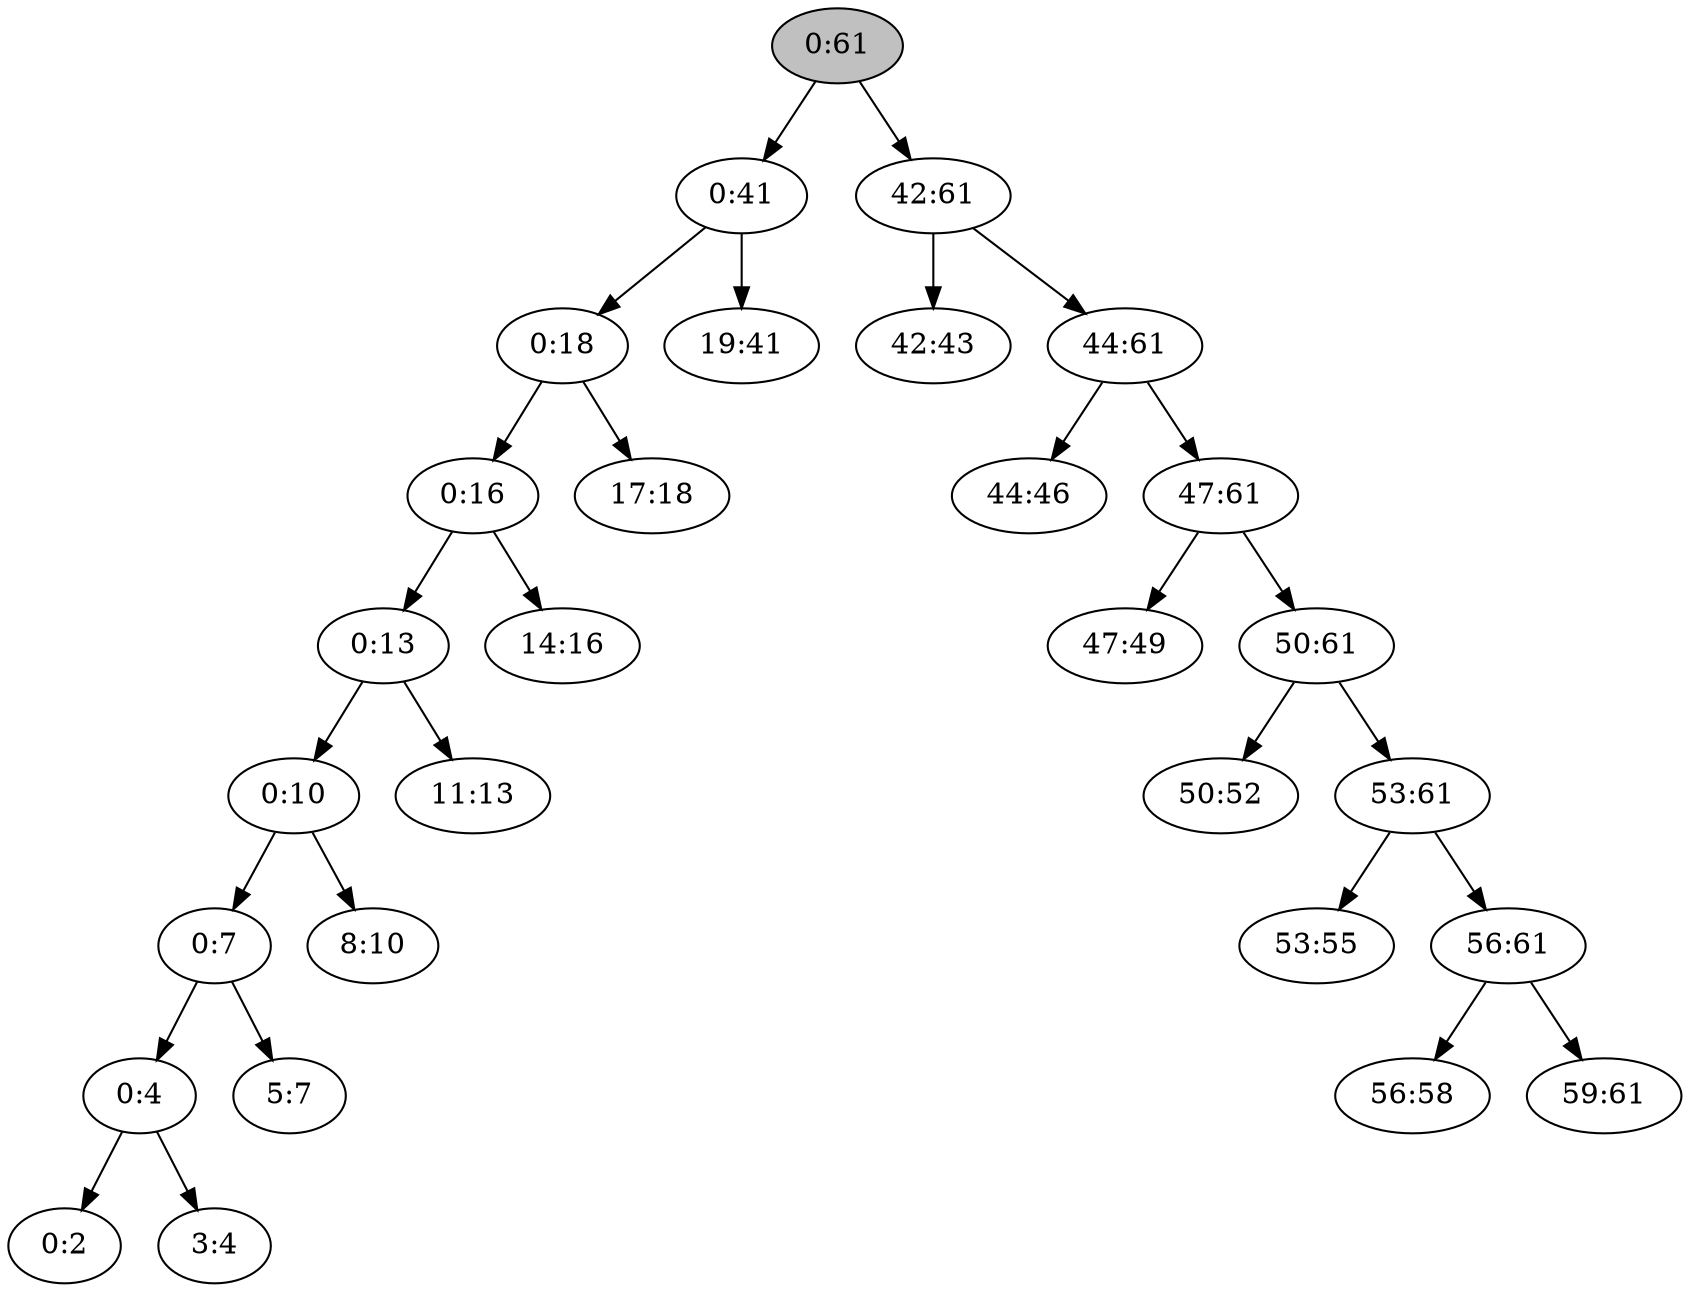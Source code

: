 digraph "big-i19:41" {

/* Nodes */

N_0_61[label="0:61"][style="filled"][fillcolor="grey"];
N_0_41[label="0:41"];
N_0_18[label="0:18"];
N_0_16[label="0:16"];
N_0_13[label="0:13"];
N_0_10[label="0:10"];
N_0_7[label="0:7"];
N_0_4[label="0:4"];
N_0_2[label="0:2"];
N_3_4[label="3:4"];
N_5_7[label="5:7"];
N_8_10[label="8:10"];
N_11_13[label="11:13"];
N_14_16[label="14:16"];
N_17_18[label="17:18"];
N_19_41[label="19:41"];
N_42_61[label="42:61"];
N_42_43[label="42:43"];
N_44_61[label="44:61"];
N_44_46[label="44:46"];
N_47_61[label="47:61"];
N_47_49[label="47:49"];
N_50_61[label="50:61"];
N_50_52[label="50:52"];
N_53_61[label="53:61"];
N_53_55[label="53:55"];
N_56_61[label="56:61"];
N_56_58[label="56:58"];
N_59_61[label="59:61"];

/* Edges */

N_0_4 -> N_0_2;
N_0_4 -> N_3_4;
N_0_7 -> N_0_4;
N_0_7 -> N_5_7;
N_0_10 -> N_0_7;
N_0_10 -> N_8_10;
N_0_13 -> N_0_10;
N_0_13 -> N_11_13;
N_0_16 -> N_0_13;
N_0_16 -> N_14_16;
N_0_18 -> N_0_16;
N_0_18 -> N_17_18;
N_0_41 -> N_0_18;
N_0_41 -> N_19_41;
N_0_61 -> N_0_41;
N_42_61 -> N_42_43;
N_44_61 -> N_44_46;
N_47_61 -> N_47_49;
N_50_61 -> N_50_52;
N_53_61 -> N_53_55;
N_56_61 -> N_56_58;
N_56_61 -> N_59_61;
N_53_61 -> N_56_61;
N_50_61 -> N_53_61;
N_47_61 -> N_50_61;
N_44_61 -> N_47_61;
N_42_61 -> N_44_61;
N_0_61 -> N_42_61;
}
